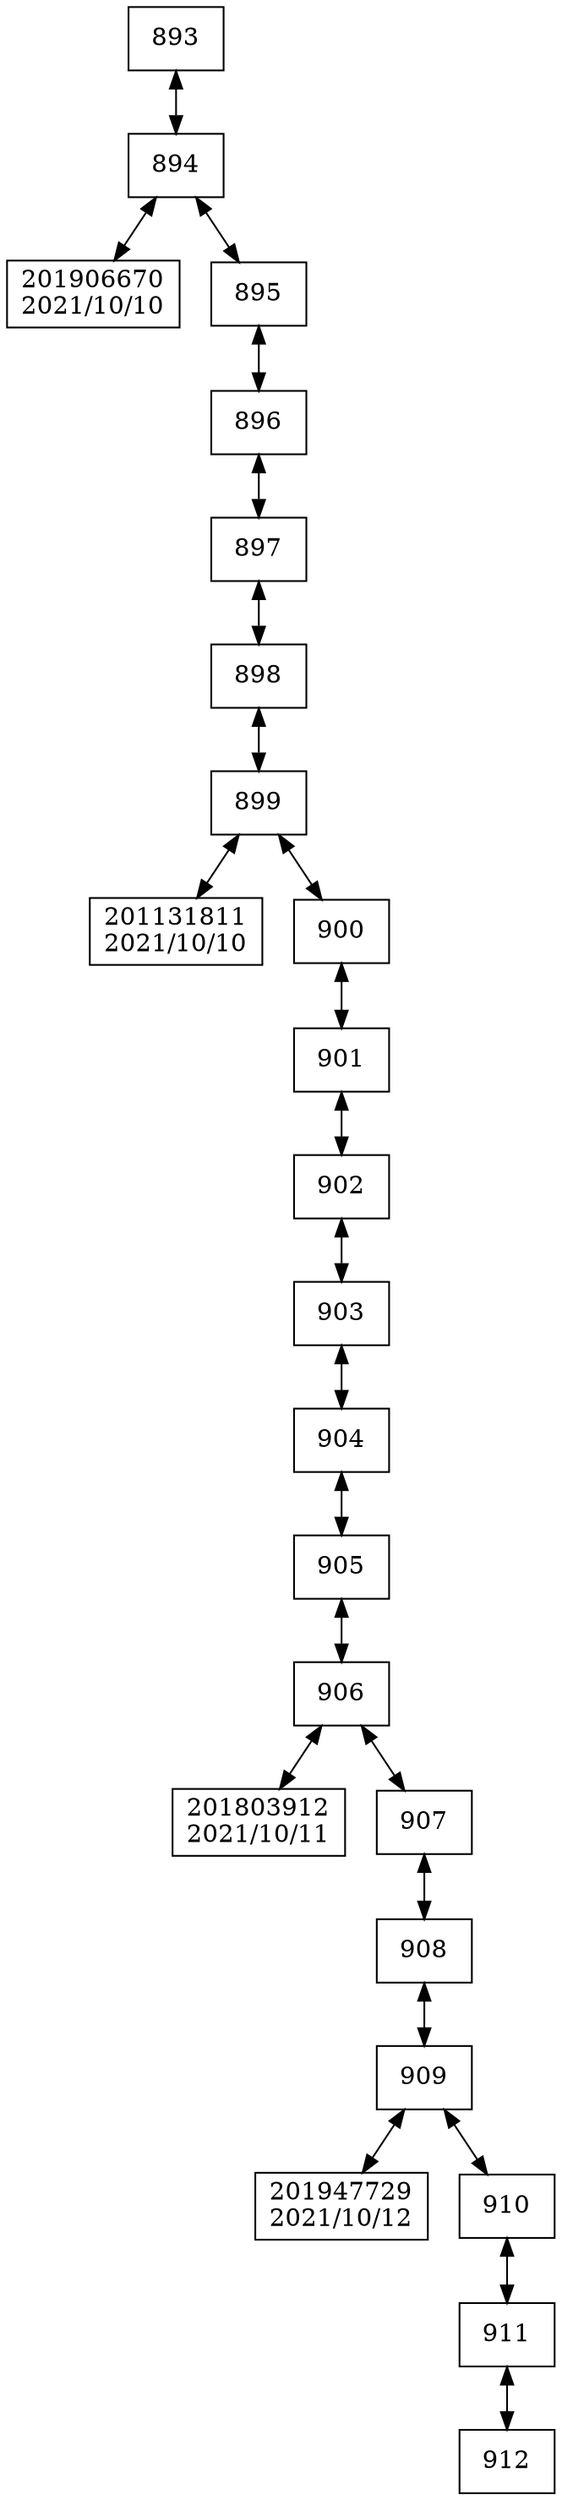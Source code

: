digraph G{
 rankdir = TB; 
node [shape=box]; 
compound=true; 
"893"[label="893"];
"894"[label="894"];
"201906670"[label="201906670
2021/10/10"];
"895"[label="895"];
"896"[label="896"];
"897"[label="897"];
"898"[label="898"];
"899"[label="899"];
"201131811"[label="201131811
2021/10/10"];
"900"[label="900"];
"901"[label="901"];
"902"[label="902"];
"903"[label="903"];
"904"[label="904"];
"905"[label="905"];
"906"[label="906"];
"201803912"[label="201803912
2021/10/11"];
"907"[label="907"];
"908"[label="908"];
"909"[label="909"];
"201947729"[label="201947729
2021/10/12"];
"910"[label="910"];
"911"[label="911"];
"912"[label="912"];
"893" -> "894"[dir="both"];
"894" -> "201906670"[dir="both"];
"894" -> "895"[dir="both"];
"895" -> "896"[dir="both"];
"896" -> "897"[dir="both"];
"897" -> "898"[dir="both"];
"898" -> "899"[dir="both"];
"899" -> "201131811"[dir="both"];
"899" -> "900"[dir="both"];
"900" -> "901"[dir="both"];
"901" -> "902"[dir="both"];
"902" -> "903"[dir="both"];
"903" -> "904"[dir="both"];
"904" -> "905"[dir="both"];
"905" -> "906"[dir="both"];
"906" -> "201803912"[dir="both"];
"906" -> "907"[dir="both"];
"907" -> "908"[dir="both"];
"908" -> "909"[dir="both"];
"909" -> "201947729"[dir="both"];
"909" -> "910"[dir="both"];
"910" -> "911"[dir="both"];
"911" -> "912"[dir="both"];

}

